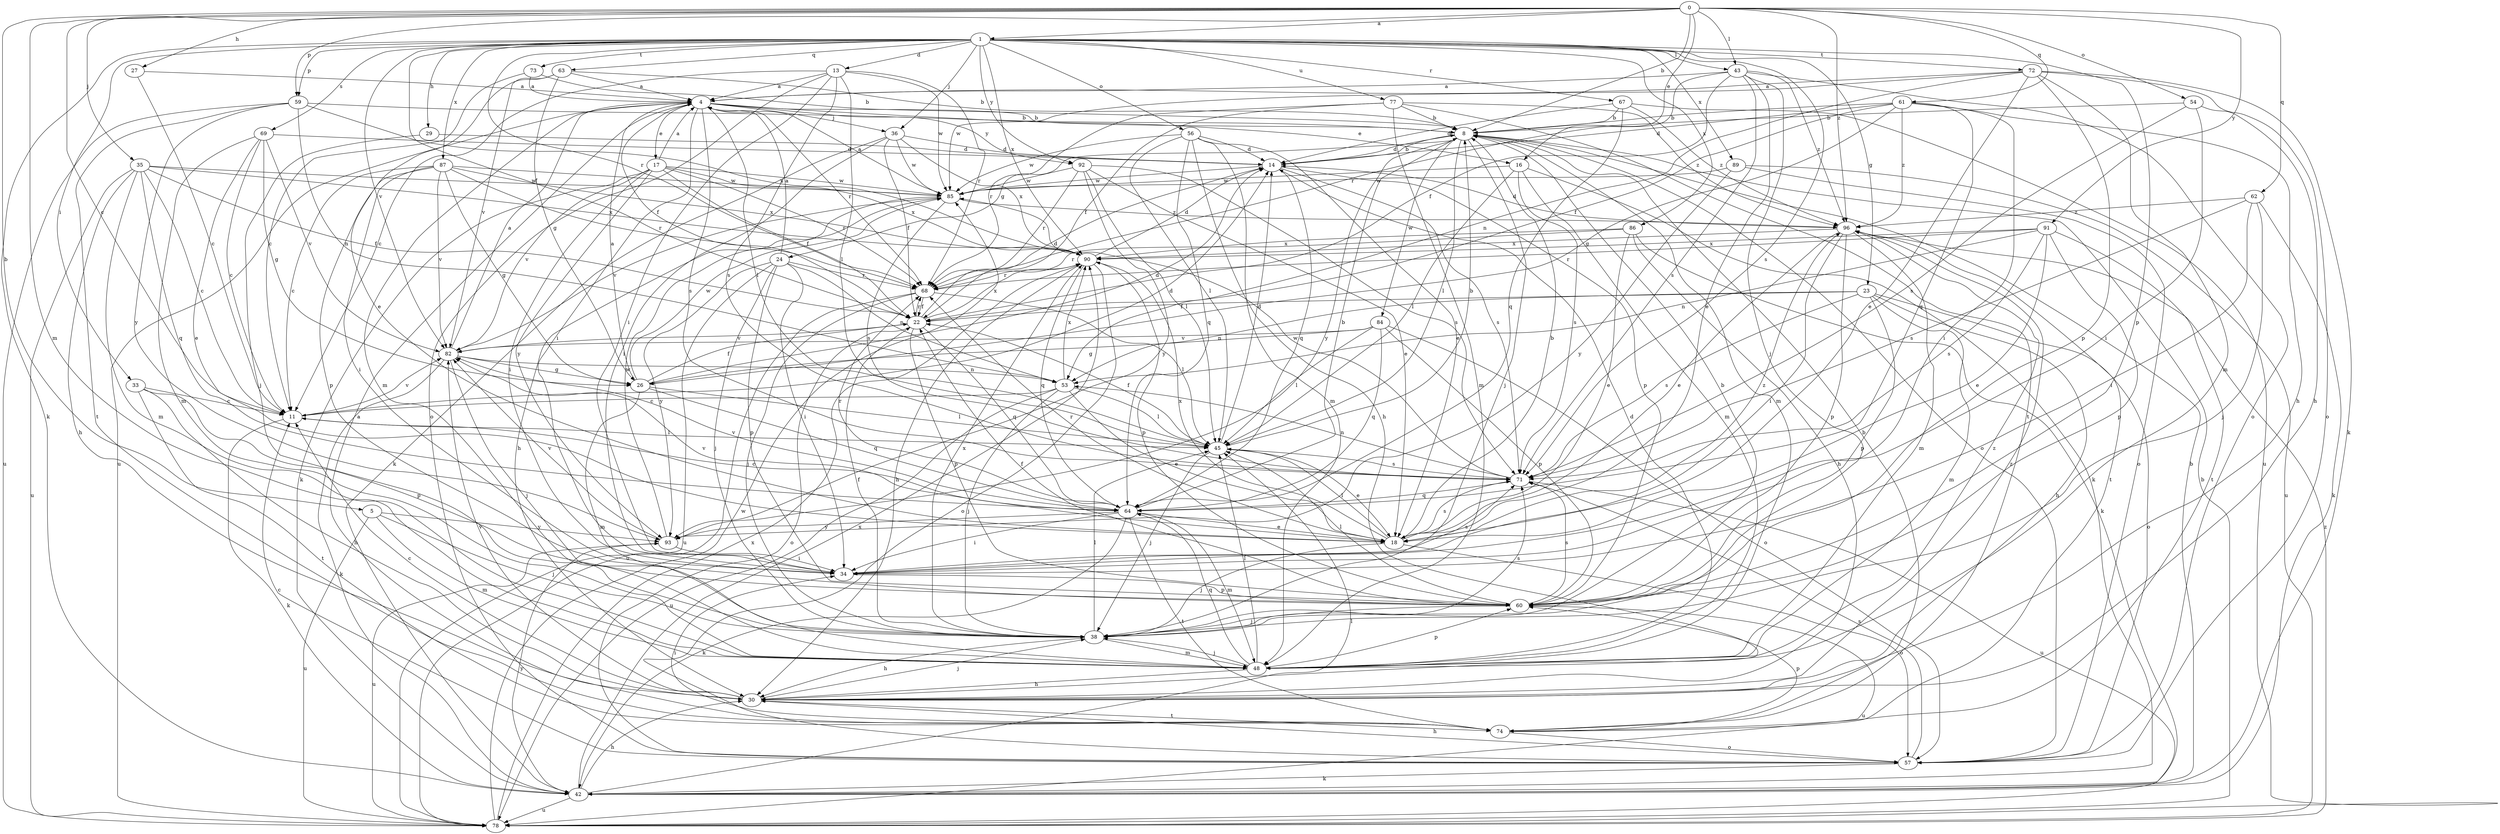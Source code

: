 strict digraph  {
0;
1;
4;
5;
8;
11;
13;
14;
16;
17;
18;
22;
23;
24;
26;
27;
29;
30;
33;
34;
35;
36;
38;
42;
43;
45;
48;
53;
54;
56;
57;
59;
60;
61;
62;
63;
64;
67;
68;
69;
71;
72;
73;
74;
77;
78;
82;
84;
85;
86;
87;
89;
90;
91;
92;
93;
96;
0 -> 1  [label=a];
0 -> 5  [label=b];
0 -> 8  [label=b];
0 -> 11  [label=c];
0 -> 16  [label=e];
0 -> 27  [label=h];
0 -> 35  [label=j];
0 -> 43  [label=l];
0 -> 48  [label=m];
0 -> 54  [label=o];
0 -> 59  [label=p];
0 -> 61  [label=q];
0 -> 62  [label=q];
0 -> 91  [label=y];
0 -> 96  [label=z];
1 -> 13  [label=d];
1 -> 22  [label=f];
1 -> 23  [label=g];
1 -> 29  [label=h];
1 -> 33  [label=i];
1 -> 36  [label=j];
1 -> 42  [label=k];
1 -> 43  [label=l];
1 -> 56  [label=o];
1 -> 59  [label=p];
1 -> 60  [label=p];
1 -> 63  [label=q];
1 -> 67  [label=r];
1 -> 68  [label=r];
1 -> 69  [label=s];
1 -> 71  [label=s];
1 -> 72  [label=t];
1 -> 73  [label=t];
1 -> 77  [label=u];
1 -> 82  [label=v];
1 -> 86  [label=x];
1 -> 87  [label=x];
1 -> 89  [label=x];
1 -> 90  [label=x];
1 -> 92  [label=y];
4 -> 8  [label=b];
4 -> 16  [label=e];
4 -> 17  [label=e];
4 -> 22  [label=f];
4 -> 34  [label=i];
4 -> 36  [label=j];
4 -> 45  [label=l];
4 -> 48  [label=m];
4 -> 68  [label=r];
4 -> 71  [label=s];
4 -> 78  [label=u];
4 -> 92  [label=y];
5 -> 38  [label=j];
5 -> 48  [label=m];
5 -> 78  [label=u];
5 -> 93  [label=y];
8 -> 14  [label=d];
8 -> 24  [label=g];
8 -> 38  [label=j];
8 -> 45  [label=l];
8 -> 48  [label=m];
8 -> 57  [label=o];
8 -> 84  [label=w];
8 -> 93  [label=y];
11 -> 14  [label=d];
11 -> 42  [label=k];
11 -> 45  [label=l];
11 -> 82  [label=v];
13 -> 4  [label=a];
13 -> 11  [label=c];
13 -> 34  [label=i];
13 -> 45  [label=l];
13 -> 57  [label=o];
13 -> 68  [label=r];
13 -> 71  [label=s];
13 -> 85  [label=w];
14 -> 8  [label=b];
14 -> 60  [label=p];
14 -> 64  [label=q];
14 -> 71  [label=s];
14 -> 85  [label=w];
16 -> 42  [label=k];
16 -> 45  [label=l];
16 -> 48  [label=m];
16 -> 71  [label=s];
16 -> 85  [label=w];
17 -> 4  [label=a];
17 -> 22  [label=f];
17 -> 34  [label=i];
17 -> 42  [label=k];
17 -> 68  [label=r];
17 -> 82  [label=v];
17 -> 85  [label=w];
17 -> 90  [label=x];
17 -> 93  [label=y];
18 -> 8  [label=b];
18 -> 38  [label=j];
18 -> 45  [label=l];
18 -> 57  [label=o];
18 -> 68  [label=r];
18 -> 71  [label=s];
18 -> 82  [label=v];
18 -> 90  [label=x];
18 -> 96  [label=z];
22 -> 14  [label=d];
22 -> 57  [label=o];
22 -> 60  [label=p];
22 -> 64  [label=q];
22 -> 68  [label=r];
22 -> 82  [label=v];
22 -> 90  [label=x];
23 -> 22  [label=f];
23 -> 30  [label=h];
23 -> 48  [label=m];
23 -> 53  [label=n];
23 -> 57  [label=o];
23 -> 60  [label=p];
23 -> 71  [label=s];
24 -> 4  [label=a];
24 -> 34  [label=i];
24 -> 38  [label=j];
24 -> 53  [label=n];
24 -> 60  [label=p];
24 -> 68  [label=r];
24 -> 78  [label=u];
24 -> 93  [label=y];
26 -> 4  [label=a];
26 -> 14  [label=d];
26 -> 22  [label=f];
26 -> 45  [label=l];
26 -> 48  [label=m];
26 -> 64  [label=q];
26 -> 85  [label=w];
27 -> 4  [label=a];
27 -> 11  [label=c];
29 -> 14  [label=d];
29 -> 38  [label=j];
30 -> 11  [label=c];
30 -> 38  [label=j];
30 -> 74  [label=t];
30 -> 82  [label=v];
30 -> 96  [label=z];
33 -> 11  [label=c];
33 -> 30  [label=h];
33 -> 60  [label=p];
33 -> 74  [label=t];
34 -> 60  [label=p];
34 -> 71  [label=s];
35 -> 11  [label=c];
35 -> 22  [label=f];
35 -> 30  [label=h];
35 -> 48  [label=m];
35 -> 64  [label=q];
35 -> 78  [label=u];
35 -> 85  [label=w];
35 -> 90  [label=x];
36 -> 14  [label=d];
36 -> 22  [label=f];
36 -> 34  [label=i];
36 -> 42  [label=k];
36 -> 85  [label=w];
36 -> 90  [label=x];
38 -> 8  [label=b];
38 -> 22  [label=f];
38 -> 30  [label=h];
38 -> 45  [label=l];
38 -> 48  [label=m];
38 -> 71  [label=s];
38 -> 90  [label=x];
42 -> 8  [label=b];
42 -> 30  [label=h];
42 -> 45  [label=l];
42 -> 78  [label=u];
42 -> 90  [label=x];
42 -> 93  [label=y];
43 -> 4  [label=a];
43 -> 18  [label=e];
43 -> 22  [label=f];
43 -> 38  [label=j];
43 -> 57  [label=o];
43 -> 68  [label=r];
43 -> 71  [label=s];
43 -> 96  [label=z];
45 -> 8  [label=b];
45 -> 14  [label=d];
45 -> 18  [label=e];
45 -> 22  [label=f];
45 -> 38  [label=j];
45 -> 71  [label=s];
48 -> 14  [label=d];
48 -> 30  [label=h];
48 -> 38  [label=j];
48 -> 45  [label=l];
48 -> 60  [label=p];
48 -> 64  [label=q];
48 -> 96  [label=z];
53 -> 11  [label=c];
53 -> 18  [label=e];
53 -> 38  [label=j];
53 -> 45  [label=l];
53 -> 78  [label=u];
53 -> 90  [label=x];
54 -> 8  [label=b];
54 -> 30  [label=h];
54 -> 34  [label=i];
54 -> 71  [label=s];
56 -> 14  [label=d];
56 -> 18  [label=e];
56 -> 30  [label=h];
56 -> 45  [label=l];
56 -> 48  [label=m];
56 -> 64  [label=q];
56 -> 85  [label=w];
57 -> 11  [label=c];
57 -> 30  [label=h];
57 -> 42  [label=k];
57 -> 71  [label=s];
59 -> 8  [label=b];
59 -> 53  [label=n];
59 -> 74  [label=t];
59 -> 78  [label=u];
59 -> 90  [label=x];
59 -> 93  [label=y];
60 -> 22  [label=f];
60 -> 38  [label=j];
60 -> 45  [label=l];
60 -> 71  [label=s];
60 -> 78  [label=u];
61 -> 8  [label=b];
61 -> 14  [label=d];
61 -> 22  [label=f];
61 -> 26  [label=g];
61 -> 30  [label=h];
61 -> 34  [label=i];
61 -> 64  [label=q];
61 -> 96  [label=z];
62 -> 34  [label=i];
62 -> 38  [label=j];
62 -> 42  [label=k];
62 -> 71  [label=s];
62 -> 96  [label=z];
63 -> 4  [label=a];
63 -> 8  [label=b];
63 -> 18  [label=e];
63 -> 26  [label=g];
63 -> 82  [label=v];
64 -> 8  [label=b];
64 -> 11  [label=c];
64 -> 18  [label=e];
64 -> 34  [label=i];
64 -> 42  [label=k];
64 -> 48  [label=m];
64 -> 68  [label=r];
64 -> 74  [label=t];
64 -> 82  [label=v];
64 -> 93  [label=y];
67 -> 8  [label=b];
67 -> 14  [label=d];
67 -> 64  [label=q];
67 -> 78  [label=u];
67 -> 96  [label=z];
68 -> 22  [label=f];
68 -> 38  [label=j];
68 -> 45  [label=l];
68 -> 78  [label=u];
69 -> 11  [label=c];
69 -> 14  [label=d];
69 -> 18  [label=e];
69 -> 26  [label=g];
69 -> 48  [label=m];
69 -> 82  [label=v];
71 -> 53  [label=n];
71 -> 64  [label=q];
71 -> 78  [label=u];
71 -> 85  [label=w];
72 -> 4  [label=a];
72 -> 18  [label=e];
72 -> 42  [label=k];
72 -> 48  [label=m];
72 -> 53  [label=n];
72 -> 57  [label=o];
72 -> 60  [label=p];
72 -> 85  [label=w];
73 -> 4  [label=a];
73 -> 8  [label=b];
73 -> 11  [label=c];
74 -> 4  [label=a];
74 -> 8  [label=b];
74 -> 34  [label=i];
74 -> 57  [label=o];
74 -> 60  [label=p];
77 -> 8  [label=b];
77 -> 22  [label=f];
77 -> 48  [label=m];
77 -> 68  [label=r];
77 -> 74  [label=t];
77 -> 96  [label=z];
78 -> 8  [label=b];
78 -> 85  [label=w];
78 -> 90  [label=x];
78 -> 96  [label=z];
82 -> 4  [label=a];
82 -> 26  [label=g];
82 -> 38  [label=j];
82 -> 42  [label=k];
82 -> 53  [label=n];
84 -> 26  [label=g];
84 -> 45  [label=l];
84 -> 57  [label=o];
84 -> 60  [label=p];
84 -> 64  [label=q];
84 -> 82  [label=v];
85 -> 4  [label=a];
85 -> 30  [label=h];
85 -> 71  [label=s];
85 -> 82  [label=v];
85 -> 96  [label=z];
86 -> 18  [label=e];
86 -> 30  [label=h];
86 -> 42  [label=k];
86 -> 68  [label=r];
86 -> 90  [label=x];
87 -> 11  [label=c];
87 -> 26  [label=g];
87 -> 34  [label=i];
87 -> 60  [label=p];
87 -> 68  [label=r];
87 -> 82  [label=v];
87 -> 85  [label=w];
87 -> 90  [label=x];
89 -> 57  [label=o];
89 -> 78  [label=u];
89 -> 85  [label=w];
89 -> 93  [label=y];
90 -> 14  [label=d];
90 -> 30  [label=h];
90 -> 57  [label=o];
90 -> 60  [label=p];
90 -> 64  [label=q];
90 -> 68  [label=r];
91 -> 18  [label=e];
91 -> 53  [label=n];
91 -> 60  [label=p];
91 -> 68  [label=r];
91 -> 71  [label=s];
91 -> 74  [label=t];
91 -> 90  [label=x];
92 -> 18  [label=e];
92 -> 45  [label=l];
92 -> 68  [label=r];
92 -> 71  [label=s];
92 -> 85  [label=w];
92 -> 93  [label=y];
93 -> 34  [label=i];
93 -> 78  [label=u];
93 -> 82  [label=v];
93 -> 85  [label=w];
96 -> 14  [label=d];
96 -> 18  [label=e];
96 -> 34  [label=i];
96 -> 48  [label=m];
96 -> 60  [label=p];
96 -> 74  [label=t];
96 -> 90  [label=x];
}
